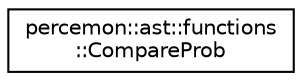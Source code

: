 digraph "Graphical Class Hierarchy"
{
 // LATEX_PDF_SIZE
  edge [fontname="Helvetica",fontsize="10",labelfontname="Helvetica",labelfontsize="10"];
  node [fontname="Helvetica",fontsize="10",shape=record];
  rankdir="LR";
  Node0 [label="percemon::ast::functions\l::CompareProb",height=0.2,width=0.4,color="black", fillcolor="white", style="filled",URL="$structpercemon_1_1ast_1_1functions_1_1CompareProb.html",tooltip=" "];
}
